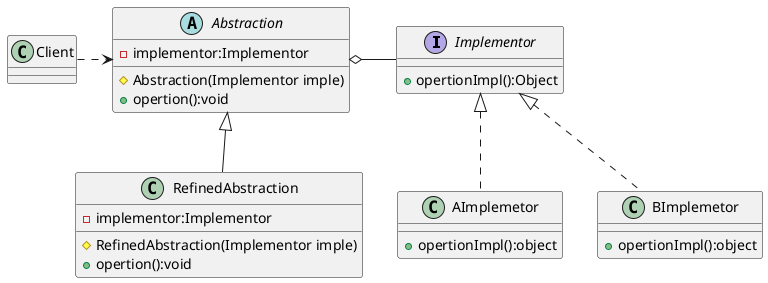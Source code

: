 @startuml
    interface Implementor {
       + opertionImpl():Object
    }
    class AImplemetor{
       + opertionImpl():object
    }

    class BImplemetor{
       + opertionImpl():object
    }

    abstract class Abstraction{
        - implementor:Implementor
        # Abstraction(Implementor imple)
        + opertion():void
    }

    class RefinedAbstraction{
       - implementor:Implementor
       # RefinedAbstraction(Implementor imple)
       + opertion():void
    }


       Client.>Abstraction
       Abstraction o- Implementor
       Abstraction <|-- RefinedAbstraction
       Implementor<|..AImplemetor
       Implementor<|..BImplemetor


@enduml